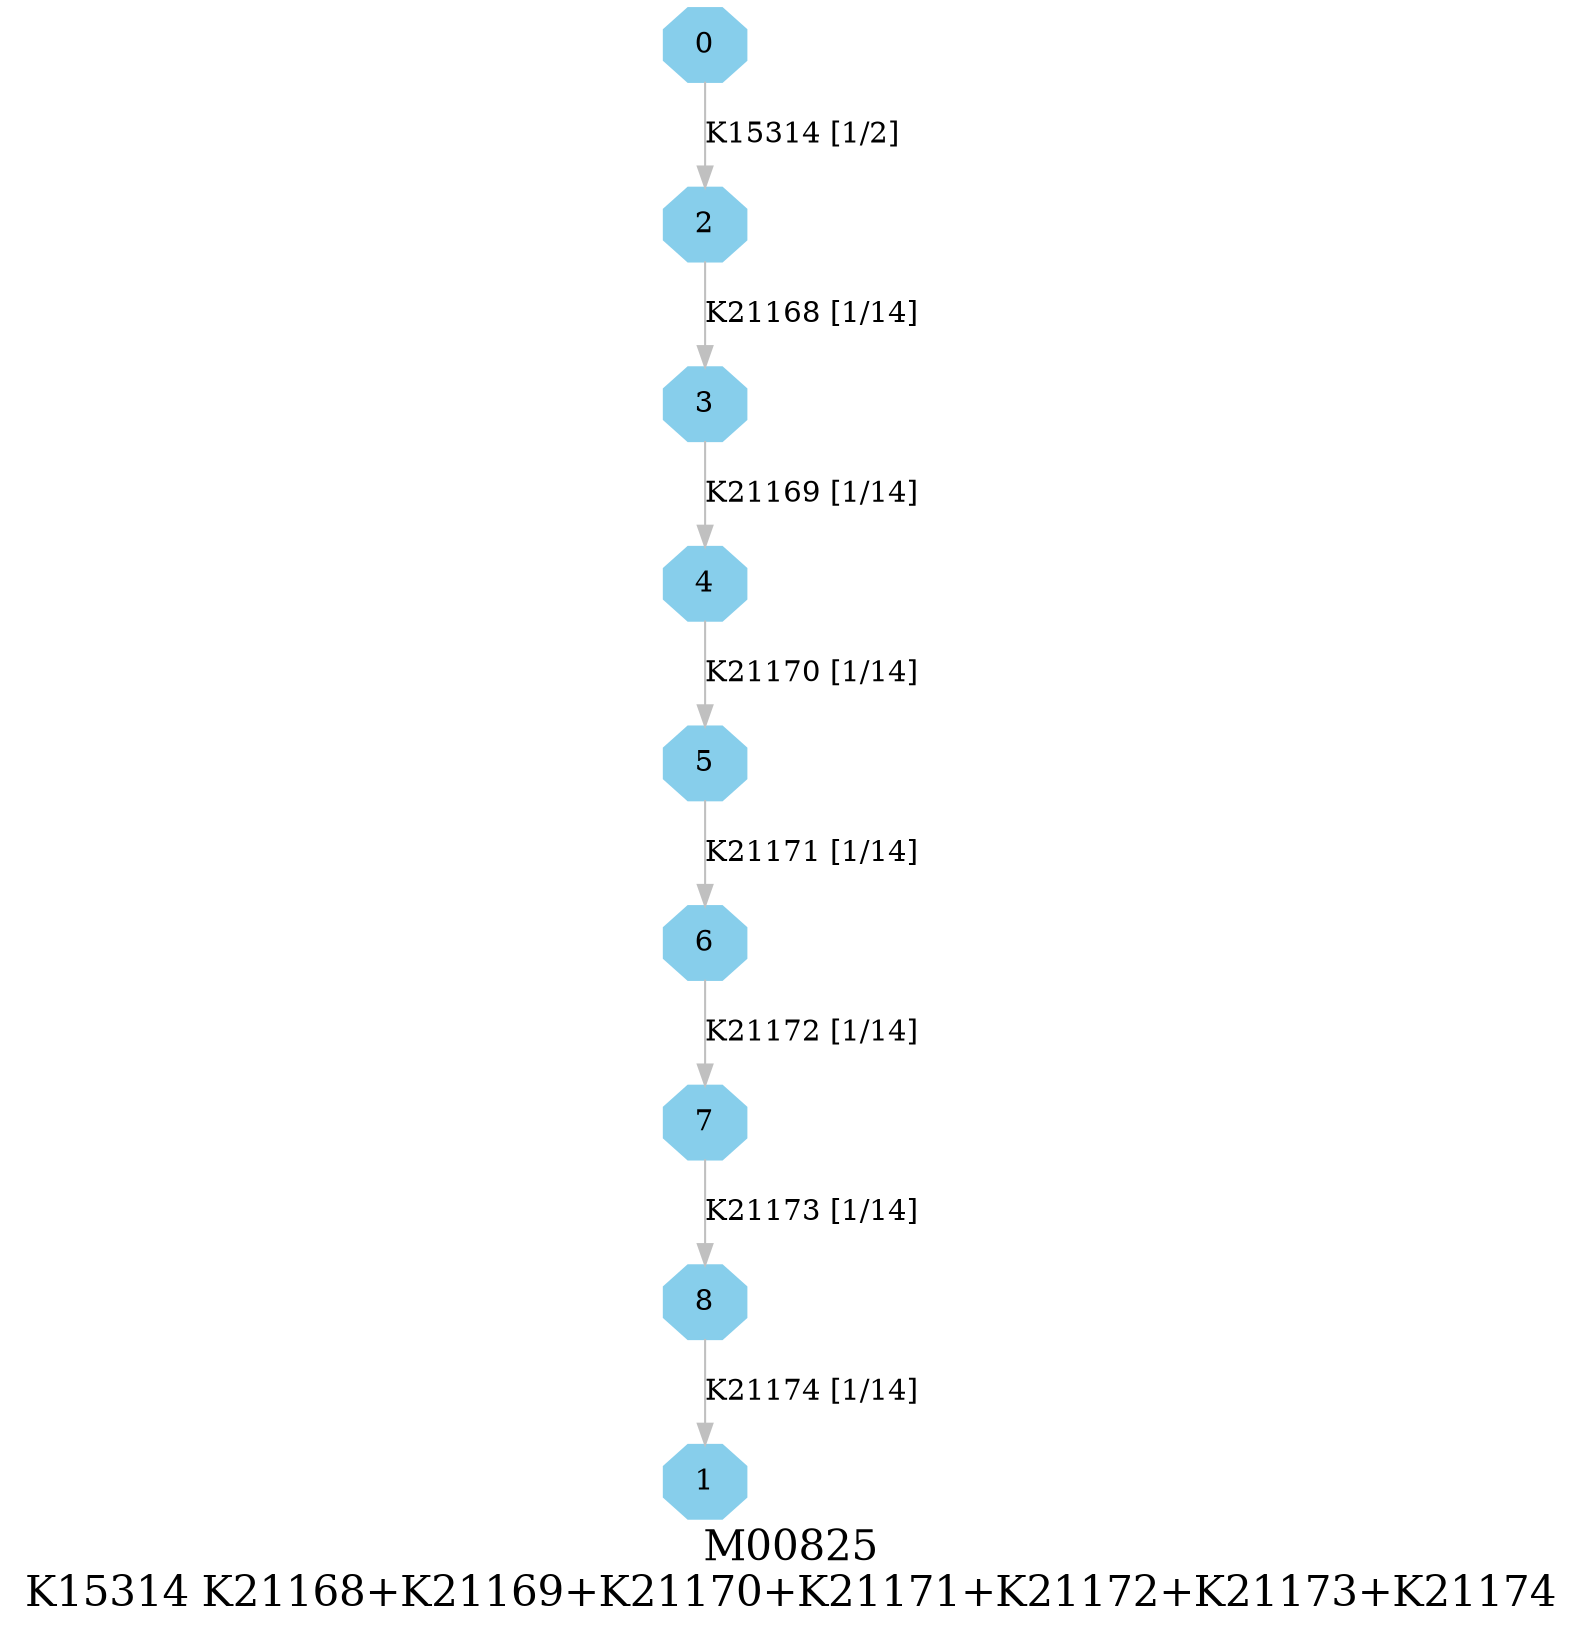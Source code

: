 digraph G {
graph [label="M00825
K15314 K21168+K21169+K21170+K21171+K21172+K21173+K21174",fontsize=20];
node [shape=box,style=filled];
edge [len=3,color=grey];
{node [width=.3,height=.3,shape=octagon,style=filled,color=skyblue] 0 1 2 3 4 5 6 7 8 }
0 -> 2 [label="K15314 [1/2]"];
2 -> 3 [label="K21168 [1/14]"];
3 -> 4 [label="K21169 [1/14]"];
4 -> 5 [label="K21170 [1/14]"];
5 -> 6 [label="K21171 [1/14]"];
6 -> 7 [label="K21172 [1/14]"];
7 -> 8 [label="K21173 [1/14]"];
8 -> 1 [label="K21174 [1/14]"];
}